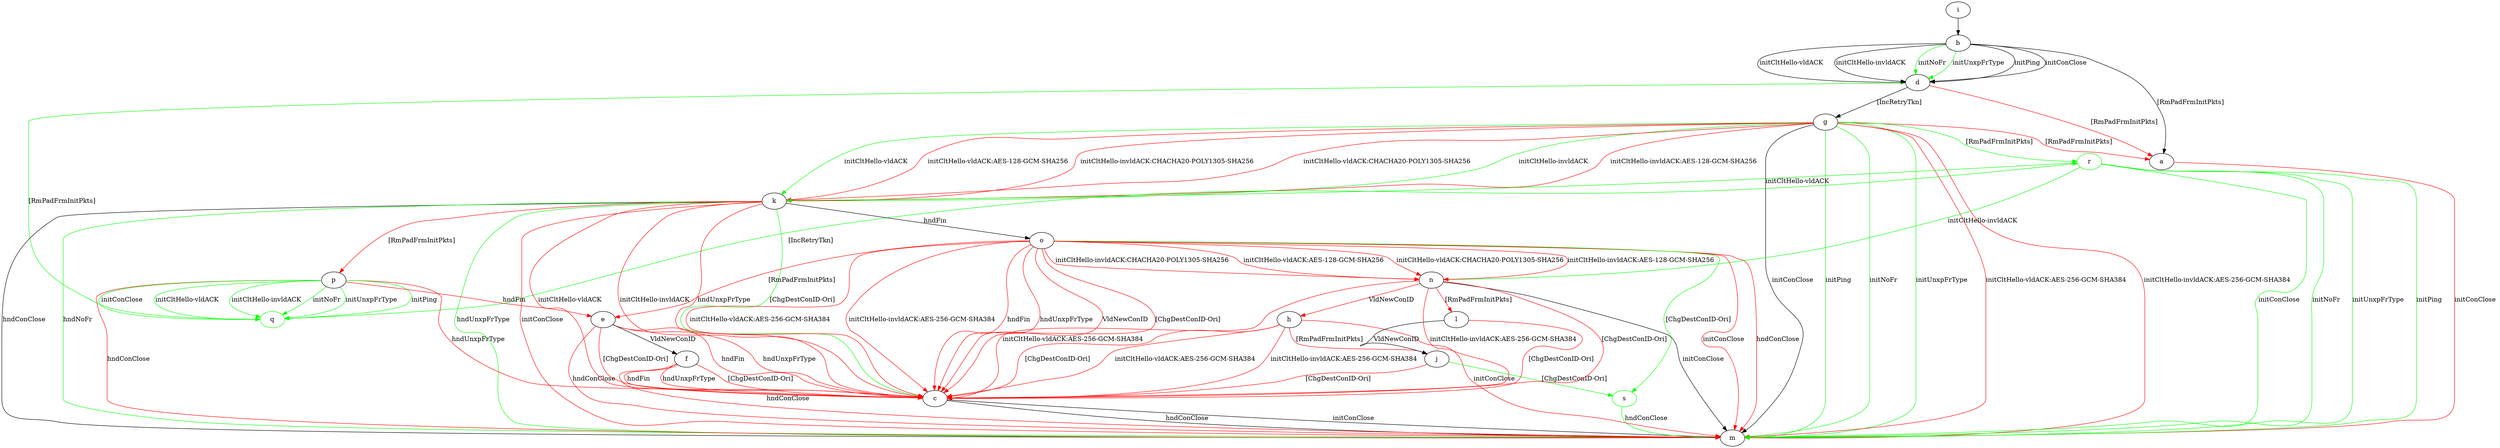 digraph "" {
	a -> m	[key=0,
		color=red,
		label="initConClose "];
	b -> a	[key=0,
		label="[RmPadFrmInitPkts] "];
	b -> d	[key=0,
		label="initPing "];
	b -> d	[key=1,
		label="initConClose "];
	b -> d	[key=2,
		label="initCltHello-vldACK "];
	b -> d	[key=3,
		label="initCltHello-invldACK "];
	b -> d	[key=4,
		color=green,
		label="initNoFr "];
	b -> d	[key=5,
		color=green,
		label="initUnxpFrType "];
	c -> m	[key=0,
		label="initConClose "];
	c -> m	[key=1,
		label="hndConClose "];
	d -> a	[key=0,
		color=red,
		label="[RmPadFrmInitPkts] "];
	d -> g	[key=0,
		label="[IncRetryTkn] "];
	q	[color=green];
	d -> q	[key=0,
		color=green,
		label="[RmPadFrmInitPkts] "];
	e -> c	[key=0,
		color=red,
		label="hndFin "];
	e -> c	[key=1,
		color=red,
		label="hndUnxpFrType "];
	e -> c	[key=2,
		color=red,
		label="[ChgDestConID-Ori] "];
	e -> f	[key=0,
		label="VldNewConID "];
	e -> m	[key=0,
		color=red,
		label="hndConClose "];
	f -> c	[key=0,
		color=red,
		label="hndFin "];
	f -> c	[key=1,
		color=red,
		label="hndUnxpFrType "];
	f -> c	[key=2,
		color=red,
		label="[ChgDestConID-Ori] "];
	f -> m	[key=0,
		color=red,
		label="hndConClose "];
	g -> a	[key=0,
		color=red,
		label="[RmPadFrmInitPkts] "];
	g -> k	[key=0,
		color=green,
		label="initCltHello-vldACK "];
	g -> k	[key=1,
		color=green,
		label="initCltHello-invldACK "];
	g -> k	[key=2,
		color=red,
		label="initCltHello-vldACK:AES-128-GCM-SHA256 "];
	g -> k	[key=3,
		color=red,
		label="initCltHello-vldACK:CHACHA20-POLY1305-SHA256 "];
	g -> k	[key=4,
		color=red,
		label="initCltHello-invldACK:AES-128-GCM-SHA256 "];
	g -> k	[key=5,
		color=red,
		label="initCltHello-invldACK:CHACHA20-POLY1305-SHA256 "];
	g -> m	[key=0,
		label="initConClose "];
	g -> m	[key=1,
		color=green,
		label="initPing "];
	g -> m	[key=2,
		color=green,
		label="initNoFr "];
	g -> m	[key=3,
		color=green,
		label="initUnxpFrType "];
	g -> m	[key=4,
		color=red,
		label="initCltHello-vldACK:AES-256-GCM-SHA384 "];
	g -> m	[key=5,
		color=red,
		label="initCltHello-invldACK:AES-256-GCM-SHA384 "];
	r	[color=green];
	g -> r	[key=0,
		color=green,
		label="[RmPadFrmInitPkts] "];
	h -> c	[key=0,
		color=red,
		label="initCltHello-vldACK:AES-256-GCM-SHA384 "];
	h -> c	[key=1,
		color=red,
		label="initCltHello-invldACK:AES-256-GCM-SHA384 "];
	h -> c	[key=2,
		color=red,
		label="[ChgDestConID-Ori] "];
	h -> j	[key=0,
		color=red,
		label="[RmPadFrmInitPkts] "];
	h -> m	[key=0,
		color=red,
		label="initConClose "];
	i -> b	[key=0];
	j -> c	[key=0,
		color=red,
		label="[ChgDestConID-Ori] "];
	s	[color=green];
	j -> s	[key=0,
		color=green,
		label="[ChgDestConID-Ori] "];
	k -> c	[key=0,
		color=green,
		label="[ChgDestConID-Ori] "];
	k -> c	[key=1,
		color=red,
		label="initCltHello-vldACK "];
	k -> c	[key=2,
		color=red,
		label="initCltHello-invldACK "];
	k -> c	[key=3,
		color=red,
		label="hndUnxpFrType "];
	k -> m	[key=0,
		label="hndConClose "];
	k -> m	[key=1,
		color=green,
		label="hndNoFr "];
	k -> m	[key=2,
		color=green,
		label="hndUnxpFrType "];
	k -> m	[key=3,
		color=red,
		label="initConClose "];
	k -> o	[key=0,
		label="hndFin "];
	k -> p	[key=0,
		color=red,
		label="[RmPadFrmInitPkts] "];
	l -> c	[key=0,
		color=red,
		label="[ChgDestConID-Ori] "];
	l -> j	[key=0,
		label="VldNewConID "];
	n -> c	[key=0,
		color=red,
		label="initCltHello-vldACK:AES-256-GCM-SHA384 "];
	n -> c	[key=1,
		color=red,
		label="initCltHello-invldACK:AES-256-GCM-SHA384 "];
	n -> c	[key=2,
		color=red,
		label="[ChgDestConID-Ori] "];
	n -> h	[key=0,
		color=red,
		label="VldNewConID "];
	n -> l	[key=0,
		color=red,
		label="[RmPadFrmInitPkts] "];
	n -> m	[key=0,
		label="initConClose "];
	o -> c	[key=0,
		color=red,
		label="initCltHello-vldACK:AES-256-GCM-SHA384 "];
	o -> c	[key=1,
		color=red,
		label="initCltHello-invldACK:AES-256-GCM-SHA384 "];
	o -> c	[key=2,
		color=red,
		label="hndFin "];
	o -> c	[key=3,
		color=red,
		label="hndUnxpFrType "];
	o -> c	[key=4,
		color=red,
		label="VldNewConID "];
	o -> c	[key=5,
		color=red,
		label="[ChgDestConID-Ori] "];
	o -> e	[key=0,
		color=red,
		label="[RmPadFrmInitPkts] "];
	o -> m	[key=0,
		color=red,
		label="initConClose "];
	o -> m	[key=1,
		color=red,
		label="hndConClose "];
	o -> n	[key=0,
		color=red,
		label="initCltHello-vldACK:AES-128-GCM-SHA256 "];
	o -> n	[key=1,
		color=red,
		label="initCltHello-vldACK:CHACHA20-POLY1305-SHA256 "];
	o -> n	[key=2,
		color=red,
		label="initCltHello-invldACK:AES-128-GCM-SHA256 "];
	o -> n	[key=3,
		color=red,
		label="initCltHello-invldACK:CHACHA20-POLY1305-SHA256 "];
	o -> s	[key=0,
		color=green,
		label="[ChgDestConID-Ori] "];
	p -> c	[key=0,
		color=red,
		label="hndUnxpFrType "];
	p -> e	[key=0,
		color=red,
		label="hndFin "];
	p -> m	[key=0,
		color=red,
		label="hndConClose "];
	p -> q	[key=0,
		color=green,
		label="initPing "];
	p -> q	[key=1,
		color=green,
		label="initConClose "];
	p -> q	[key=2,
		color=green,
		label="initCltHello-vldACK "];
	p -> q	[key=3,
		color=green,
		label="initCltHello-invldACK "];
	p -> q	[key=4,
		color=green,
		label="initNoFr "];
	p -> q	[key=5,
		color=green,
		label="initUnxpFrType "];
	q -> r	[key=0,
		color=green,
		label="[IncRetryTkn] "];
	r -> k	[key=0,
		color=green,
		label="initCltHello-vldACK "];
	r -> m	[key=0,
		color=green,
		label="initPing "];
	r -> m	[key=1,
		color=green,
		label="initConClose "];
	r -> m	[key=2,
		color=green,
		label="initNoFr "];
	r -> m	[key=3,
		color=green,
		label="initUnxpFrType "];
	r -> n	[key=0,
		color=green,
		label="initCltHello-invldACK "];
	s -> m	[key=0,
		color=green,
		label="hndConClose "];
}
